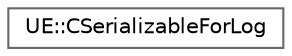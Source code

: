 digraph "Graphical Class Hierarchy"
{
 // INTERACTIVE_SVG=YES
 // LATEX_PDF_SIZE
  bgcolor="transparent";
  edge [fontname=Helvetica,fontsize=10,labelfontname=Helvetica,labelfontsize=10];
  node [fontname=Helvetica,fontsize=10,shape=box,height=0.2,width=0.4];
  rankdir="LR";
  Node0 [id="Node000000",label="UE::CSerializableForLog",height=0.2,width=0.4,color="grey40", fillcolor="white", style="filled",URL="$d8/df6/structUE_1_1CSerializableForLog.html",tooltip="Describes a type that can be serialized for use in a log message."];
}
